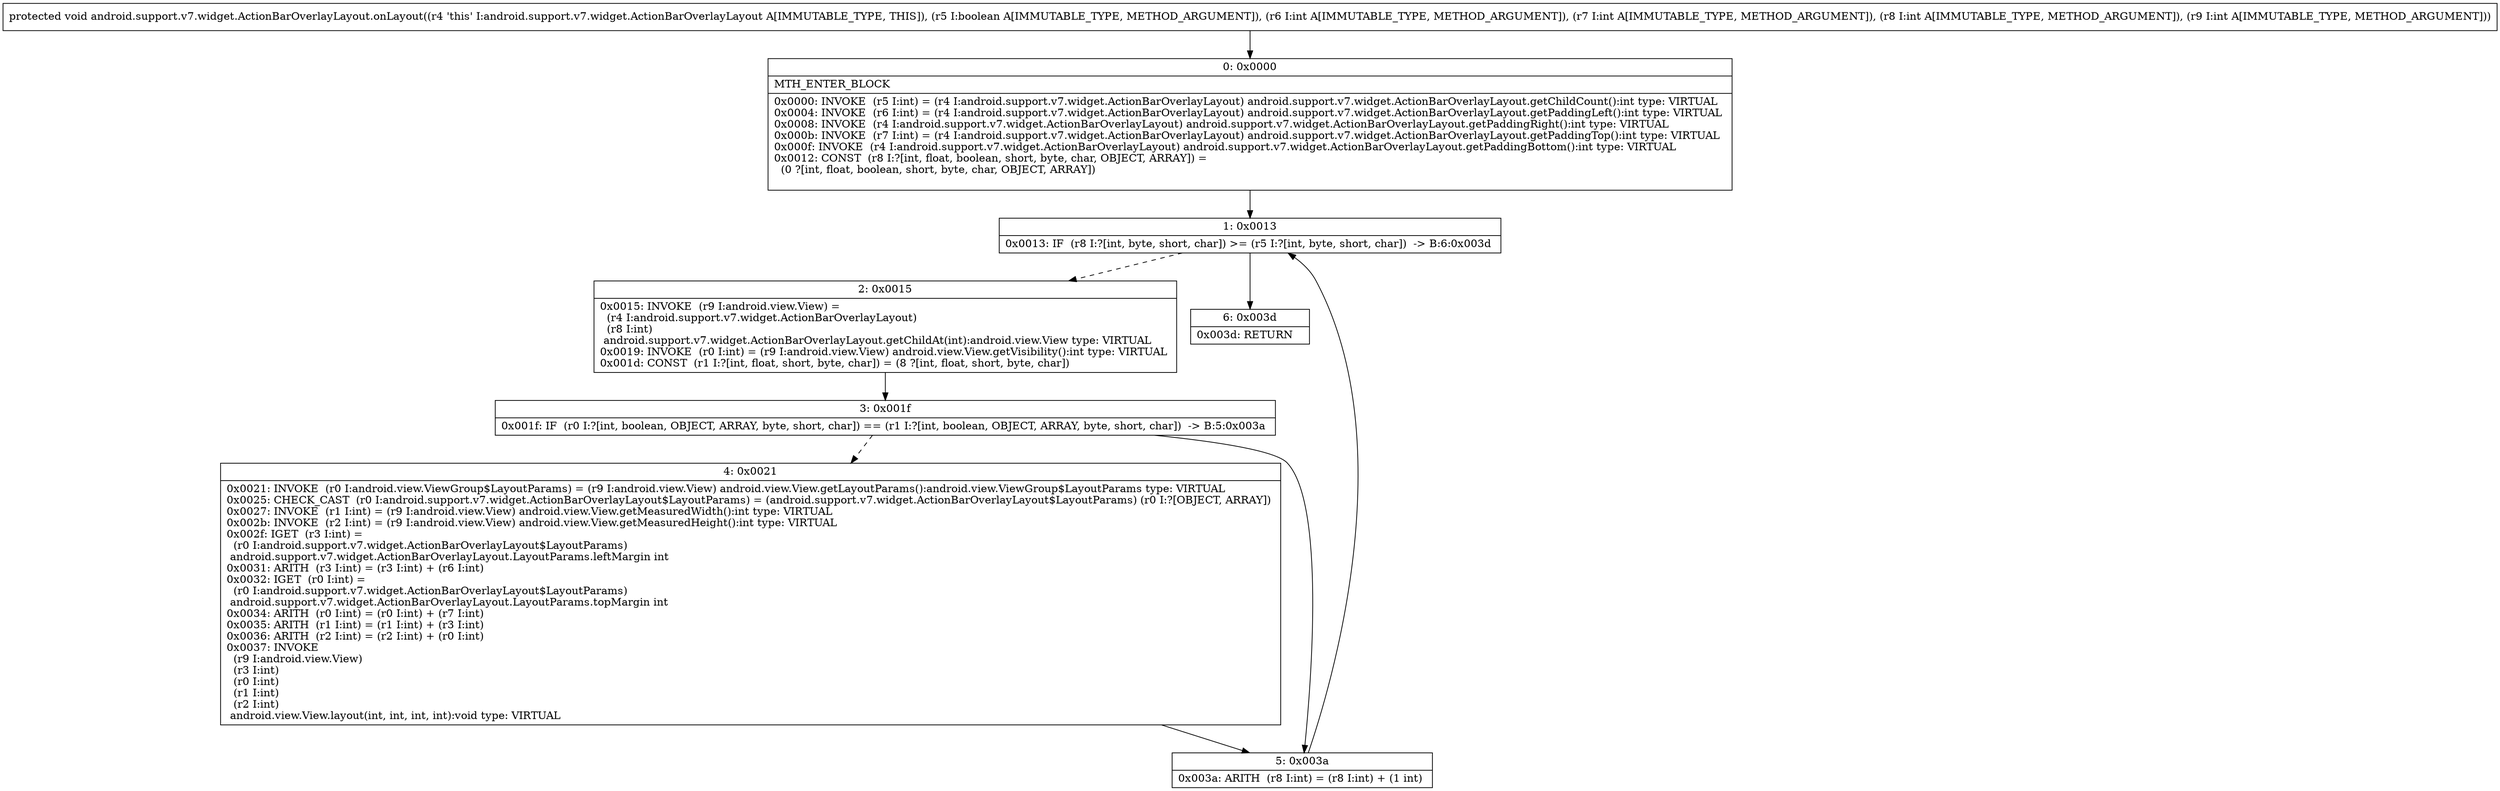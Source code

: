 digraph "CFG forandroid.support.v7.widget.ActionBarOverlayLayout.onLayout(ZIIII)V" {
Node_0 [shape=record,label="{0\:\ 0x0000|MTH_ENTER_BLOCK\l|0x0000: INVOKE  (r5 I:int) = (r4 I:android.support.v7.widget.ActionBarOverlayLayout) android.support.v7.widget.ActionBarOverlayLayout.getChildCount():int type: VIRTUAL \l0x0004: INVOKE  (r6 I:int) = (r4 I:android.support.v7.widget.ActionBarOverlayLayout) android.support.v7.widget.ActionBarOverlayLayout.getPaddingLeft():int type: VIRTUAL \l0x0008: INVOKE  (r4 I:android.support.v7.widget.ActionBarOverlayLayout) android.support.v7.widget.ActionBarOverlayLayout.getPaddingRight():int type: VIRTUAL \l0x000b: INVOKE  (r7 I:int) = (r4 I:android.support.v7.widget.ActionBarOverlayLayout) android.support.v7.widget.ActionBarOverlayLayout.getPaddingTop():int type: VIRTUAL \l0x000f: INVOKE  (r4 I:android.support.v7.widget.ActionBarOverlayLayout) android.support.v7.widget.ActionBarOverlayLayout.getPaddingBottom():int type: VIRTUAL \l0x0012: CONST  (r8 I:?[int, float, boolean, short, byte, char, OBJECT, ARRAY]) = \l  (0 ?[int, float, boolean, short, byte, char, OBJECT, ARRAY])\l \l}"];
Node_1 [shape=record,label="{1\:\ 0x0013|0x0013: IF  (r8 I:?[int, byte, short, char]) \>= (r5 I:?[int, byte, short, char])  \-\> B:6:0x003d \l}"];
Node_2 [shape=record,label="{2\:\ 0x0015|0x0015: INVOKE  (r9 I:android.view.View) = \l  (r4 I:android.support.v7.widget.ActionBarOverlayLayout)\l  (r8 I:int)\l android.support.v7.widget.ActionBarOverlayLayout.getChildAt(int):android.view.View type: VIRTUAL \l0x0019: INVOKE  (r0 I:int) = (r9 I:android.view.View) android.view.View.getVisibility():int type: VIRTUAL \l0x001d: CONST  (r1 I:?[int, float, short, byte, char]) = (8 ?[int, float, short, byte, char]) \l}"];
Node_3 [shape=record,label="{3\:\ 0x001f|0x001f: IF  (r0 I:?[int, boolean, OBJECT, ARRAY, byte, short, char]) == (r1 I:?[int, boolean, OBJECT, ARRAY, byte, short, char])  \-\> B:5:0x003a \l}"];
Node_4 [shape=record,label="{4\:\ 0x0021|0x0021: INVOKE  (r0 I:android.view.ViewGroup$LayoutParams) = (r9 I:android.view.View) android.view.View.getLayoutParams():android.view.ViewGroup$LayoutParams type: VIRTUAL \l0x0025: CHECK_CAST  (r0 I:android.support.v7.widget.ActionBarOverlayLayout$LayoutParams) = (android.support.v7.widget.ActionBarOverlayLayout$LayoutParams) (r0 I:?[OBJECT, ARRAY]) \l0x0027: INVOKE  (r1 I:int) = (r9 I:android.view.View) android.view.View.getMeasuredWidth():int type: VIRTUAL \l0x002b: INVOKE  (r2 I:int) = (r9 I:android.view.View) android.view.View.getMeasuredHeight():int type: VIRTUAL \l0x002f: IGET  (r3 I:int) = \l  (r0 I:android.support.v7.widget.ActionBarOverlayLayout$LayoutParams)\l android.support.v7.widget.ActionBarOverlayLayout.LayoutParams.leftMargin int \l0x0031: ARITH  (r3 I:int) = (r3 I:int) + (r6 I:int) \l0x0032: IGET  (r0 I:int) = \l  (r0 I:android.support.v7.widget.ActionBarOverlayLayout$LayoutParams)\l android.support.v7.widget.ActionBarOverlayLayout.LayoutParams.topMargin int \l0x0034: ARITH  (r0 I:int) = (r0 I:int) + (r7 I:int) \l0x0035: ARITH  (r1 I:int) = (r1 I:int) + (r3 I:int) \l0x0036: ARITH  (r2 I:int) = (r2 I:int) + (r0 I:int) \l0x0037: INVOKE  \l  (r9 I:android.view.View)\l  (r3 I:int)\l  (r0 I:int)\l  (r1 I:int)\l  (r2 I:int)\l android.view.View.layout(int, int, int, int):void type: VIRTUAL \l}"];
Node_5 [shape=record,label="{5\:\ 0x003a|0x003a: ARITH  (r8 I:int) = (r8 I:int) + (1 int) \l}"];
Node_6 [shape=record,label="{6\:\ 0x003d|0x003d: RETURN   \l}"];
MethodNode[shape=record,label="{protected void android.support.v7.widget.ActionBarOverlayLayout.onLayout((r4 'this' I:android.support.v7.widget.ActionBarOverlayLayout A[IMMUTABLE_TYPE, THIS]), (r5 I:boolean A[IMMUTABLE_TYPE, METHOD_ARGUMENT]), (r6 I:int A[IMMUTABLE_TYPE, METHOD_ARGUMENT]), (r7 I:int A[IMMUTABLE_TYPE, METHOD_ARGUMENT]), (r8 I:int A[IMMUTABLE_TYPE, METHOD_ARGUMENT]), (r9 I:int A[IMMUTABLE_TYPE, METHOD_ARGUMENT])) }"];
MethodNode -> Node_0;
Node_0 -> Node_1;
Node_1 -> Node_2[style=dashed];
Node_1 -> Node_6;
Node_2 -> Node_3;
Node_3 -> Node_4[style=dashed];
Node_3 -> Node_5;
Node_4 -> Node_5;
Node_5 -> Node_1;
}


